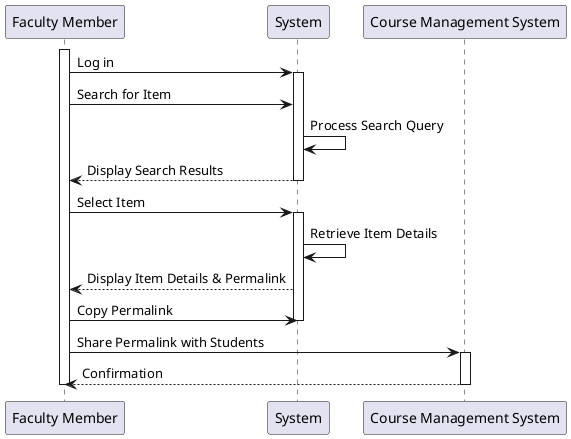 @startuml

participant "Faculty Member" as FM
participant "System" as SYS
participant "Course Management System" as CMS

activate FM

FM -> SYS : Log in
activate SYS

FM -> SYS : Search for Item
SYS -> SYS : Process Search Query
SYS --> FM : Display Search Results

deactivate SYS

FM -> SYS : Select Item
activate SYS

SYS -> SYS : Retrieve Item Details
SYS --> FM : Display Item Details & Permalink

FM -> SYS : Copy Permalink
deactivate SYS

FM -> CMS : Share Permalink with Students
activate CMS
CMS --> FM : Confirmation

deactivate FM
deactivate CMS

@enduml